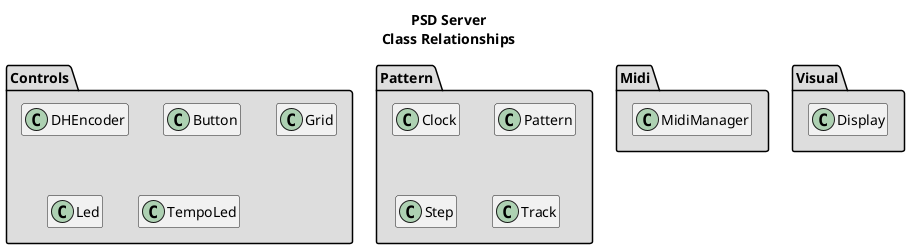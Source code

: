 @startuml

Title PSD Server\nClass Relationships
hide empty members
namespace Controls #DDDDDD{
    class DHEncoder
    class Button
    class Grid
    class Led
    class TempoLed
}
namespace Midi #DDDDDD{
    class MidiManager
}
namespace Visual #DDDDDD{
    class Display
}
namespace Pattern #DDDDDD{
    class Clock
    class Pattern
    class Step
    class Track
}

@enduml